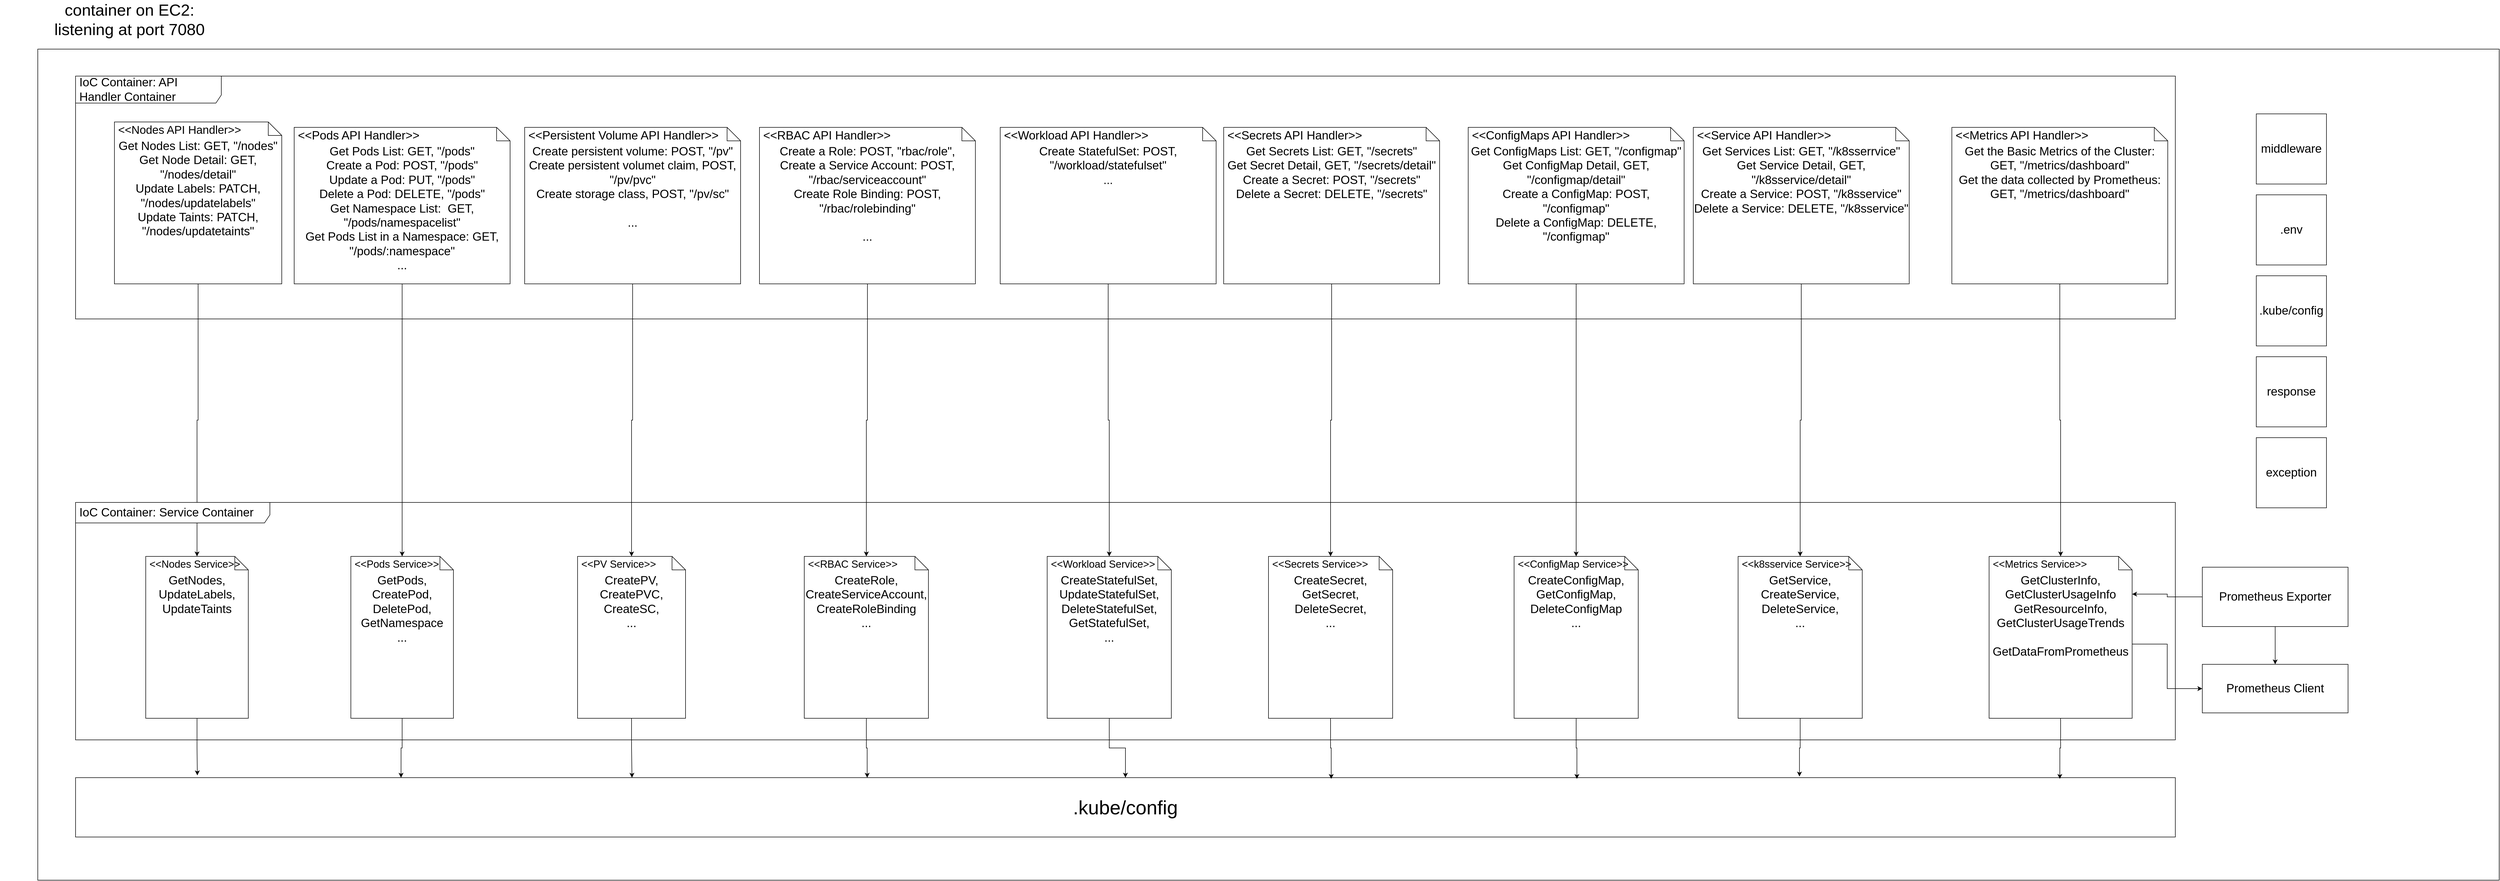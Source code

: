 <mxfile version="22.1.22" type="embed">
  <diagram id="LYDQG5cKYdMeNc-Pv3U5" name="Page-1">
    <mxGraphModel dx="3321" dy="1311" grid="1" gridSize="10" guides="1" tooltips="1" connect="1" arrows="1" fold="1" page="1" pageScale="1" pageWidth="850" pageHeight="1100" math="0" shadow="0">
      <root>
        <mxCell id="0" />
        <mxCell id="1" parent="0" />
        <mxCell id="16" value="" style="rounded=0;whiteSpace=wrap;html=1;fontSize=19;" parent="1" vertex="1">
          <mxGeometry x="20" y="510" width="4560" height="1540" as="geometry" />
        </mxCell>
        <mxCell id="22" value="&lt;font style=&quot;font-size: 30px;&quot;&gt;container on EC2: &lt;br&gt;listening at port 7080&lt;/font&gt;" style="text;html=1;strokeColor=none;fillColor=none;align=center;verticalAlign=middle;whiteSpace=wrap;rounded=0;fontSize=19;" parent="1" vertex="1">
          <mxGeometry x="-50" y="440" width="480" height="30" as="geometry" />
        </mxCell>
        <mxCell id="27" value="IoC Container: API Handler Container" style="shape=umlFrame;whiteSpace=wrap;html=1;width=270;height=50;boundedLbl=1;verticalAlign=middle;align=left;spacingLeft=5;fontSize=22;" parent="1" vertex="1">
          <mxGeometry x="90" y="560" width="3890" height="450" as="geometry" />
        </mxCell>
        <mxCell id="126" style="edgeStyle=orthogonalEdgeStyle;rounded=0;orthogonalLoop=1;jettySize=auto;html=1;exitX=0.5;exitY=1;exitDx=0;exitDy=0;exitPerimeter=0;entryX=0.5;entryY=0;entryDx=0;entryDy=0;" edge="1" parent="1" source="28" target="66">
          <mxGeometry relative="1" as="geometry" />
        </mxCell>
        <mxCell id="28" value="Get Nodes List: GET, &quot;/nodes&quot;&lt;br style=&quot;font-size: 22px;&quot;&gt;Get Node Detail: GET, &quot;/nodes/detail&quot;&lt;br&gt;&lt;div style=&quot;&quot;&gt;&lt;span style=&quot;background-color: initial;&quot;&gt;Update Labels: PATCH, &quot;/nodes/updatelabels&quot;&lt;/span&gt;&lt;/div&gt;&lt;div style=&quot;&quot;&gt;&lt;span style=&quot;background-color: initial;&quot;&gt;Update Taints: PATCH, &quot;/nodes/updatetaints&quot;&lt;/span&gt;&lt;/div&gt;&amp;nbsp;" style="shape=note2;boundedLbl=1;whiteSpace=wrap;html=1;size=25;verticalAlign=top;align=center;fontSize=22;" parent="1" vertex="1">
          <mxGeometry x="162" y="645" width="310" height="300" as="geometry" />
        </mxCell>
        <mxCell id="29" value="&lt;&lt;Nodes API Handler&gt;&gt;" style="resizeWidth=1;part=1;strokeColor=none;fillColor=none;align=left;spacingLeft=5;fontSize=21;" parent="28" vertex="1">
          <mxGeometry width="310" height="25" relative="1" as="geometry" />
        </mxCell>
        <mxCell id="128" style="edgeStyle=orthogonalEdgeStyle;rounded=0;orthogonalLoop=1;jettySize=auto;html=1;exitX=0.5;exitY=1;exitDx=0;exitDy=0;exitPerimeter=0;entryX=0.5;entryY=0;entryDx=0;entryDy=0;" edge="1" parent="1" source="30" target="70">
          <mxGeometry relative="1" as="geometry" />
        </mxCell>
        <mxCell id="30" value="&lt;font style=&quot;font-size: 22px;&quot;&gt;Create persistent volume: POST, &quot;/pv&quot;&lt;br&gt;Create persistent volumet claim, POST, &quot;/pv/pvc&quot;&lt;br&gt;Create storage class, POST, &quot;/pv/sc&quot;&lt;br&gt;&lt;br&gt;...&lt;/font&gt;" style="shape=note2;boundedLbl=1;whiteSpace=wrap;html=1;size=25;verticalAlign=top;align=center;fontSize=21;" parent="1" vertex="1">
          <mxGeometry x="922" y="655" width="400" height="290" as="geometry" />
        </mxCell>
        <mxCell id="31" value="&lt;&lt;Persistent Volume API Handler&gt;&gt;" style="resizeWidth=1;part=1;strokeColor=none;fillColor=none;align=left;spacingLeft=5;fontSize=22;" parent="30" vertex="1">
          <mxGeometry width="400" height="25" relative="1" as="geometry" />
        </mxCell>
        <mxCell id="127" style="edgeStyle=orthogonalEdgeStyle;rounded=0;orthogonalLoop=1;jettySize=auto;html=1;exitX=0.5;exitY=1;exitDx=0;exitDy=0;exitPerimeter=0;entryX=0.5;entryY=0;entryDx=0;entryDy=0;" edge="1" parent="1" source="32" target="68">
          <mxGeometry relative="1" as="geometry" />
        </mxCell>
        <mxCell id="32" value="&lt;div style=&quot;&quot;&gt;Get Pods List: GET, &quot;/pods&quot;&lt;/div&gt;&lt;div style=&quot;&quot;&gt;Create a Pod: POST, &quot;/pods&quot;&lt;/div&gt;&lt;div style=&quot;&quot;&gt;Update a Pod: PUT, &quot;/pods&quot;&lt;/div&gt;&lt;div style=&quot;&quot;&gt;Delete a Pod: DELETE, &quot;/pods&quot;&lt;/div&gt;&lt;div style=&quot;&quot;&gt;Get Namespace List:&amp;nbsp; GET, &quot;/pods/namespacelist&quot;&lt;/div&gt;&lt;div style=&quot;&quot;&gt;Get Pods List in a Namespace: GET, &quot;/pods/:namespace&quot;&lt;/div&gt;&lt;div style=&quot;&quot;&gt;...&lt;/div&gt;&lt;div style=&quot;text-align: left;&quot;&gt;&amp;nbsp;&lt;/div&gt;" style="shape=note2;boundedLbl=1;whiteSpace=wrap;html=1;size=25;verticalAlign=top;align=center;fontSize=22;" parent="1" vertex="1">
          <mxGeometry x="495" y="655" width="400" height="290" as="geometry" />
        </mxCell>
        <mxCell id="33" value="&lt;&lt;Pods API Handler&gt;&gt;" style="resizeWidth=1;part=1;strokeColor=none;fillColor=none;align=left;spacingLeft=5;fontSize=22;" parent="32" vertex="1">
          <mxGeometry width="400" height="25" relative="1" as="geometry" />
        </mxCell>
        <mxCell id="129" style="edgeStyle=orthogonalEdgeStyle;rounded=0;orthogonalLoop=1;jettySize=auto;html=1;exitX=0.5;exitY=1;exitDx=0;exitDy=0;exitPerimeter=0;entryX=0.5;entryY=0;entryDx=0;entryDy=0;" edge="1" parent="1" source="95" target="72">
          <mxGeometry relative="1" as="geometry" />
        </mxCell>
        <mxCell id="95" value="&lt;font style=&quot;font-size: 22px;&quot;&gt;Create a Role: POST, &quot;rbac/role&quot;,&lt;br&gt;Create a Service Account: POST, &quot;/rbac/serviceaccount&quot;&lt;br&gt;Create Role Binding: POST, &quot;/rbac/rolebinding&quot;&lt;br&gt;&lt;br&gt;...&lt;/font&gt;" style="shape=note2;boundedLbl=1;whiteSpace=wrap;html=1;size=25;verticalAlign=top;align=center;fontSize=21;" vertex="1" parent="1">
          <mxGeometry x="1357" y="655" width="400" height="290" as="geometry" />
        </mxCell>
        <mxCell id="96" value="&lt;&lt;RBAC API Handler&gt;&gt;" style="resizeWidth=1;part=1;strokeColor=none;fillColor=none;align=left;spacingLeft=5;fontSize=22;" vertex="1" parent="95">
          <mxGeometry width="400" height="25" relative="1" as="geometry" />
        </mxCell>
        <mxCell id="130" style="edgeStyle=orthogonalEdgeStyle;rounded=0;orthogonalLoop=1;jettySize=auto;html=1;exitX=0.5;exitY=1;exitDx=0;exitDy=0;exitPerimeter=0;entryX=0.5;entryY=0;entryDx=0;entryDy=0;" edge="1" parent="1" source="97" target="108">
          <mxGeometry relative="1" as="geometry" />
        </mxCell>
        <mxCell id="97" value="&lt;span style=&quot;font-size: 22px;&quot;&gt;Create StatefulSet: POST, &quot;/workload/statefulset&quot;&lt;br&gt;&lt;/span&gt;..." style="shape=note2;boundedLbl=1;whiteSpace=wrap;html=1;size=25;verticalAlign=top;align=center;fontSize=21;" vertex="1" parent="1">
          <mxGeometry x="1803" y="655" width="400" height="290" as="geometry" />
        </mxCell>
        <mxCell id="98" value="&lt;&lt;Workload API Handler&gt;&gt;" style="resizeWidth=1;part=1;strokeColor=none;fillColor=none;align=left;spacingLeft=5;fontSize=22;" vertex="1" parent="97">
          <mxGeometry width="400" height="25" relative="1" as="geometry" />
        </mxCell>
        <mxCell id="131" style="edgeStyle=orthogonalEdgeStyle;rounded=0;orthogonalLoop=1;jettySize=auto;html=1;exitX=0.5;exitY=1;exitDx=0;exitDy=0;exitPerimeter=0;entryX=0.5;entryY=0;entryDx=0;entryDy=0;" edge="1" parent="1" source="99" target="110">
          <mxGeometry relative="1" as="geometry" />
        </mxCell>
        <mxCell id="99" value="&lt;div style=&quot;border-color: var(--border-color); font-size: 22px;&quot;&gt;Get Secrets List: GET, &quot;/secrets&quot;&lt;/div&gt;&lt;div style=&quot;border-color: var(--border-color); font-size: 22px;&quot;&gt;Get Secret Detail, GET, &quot;/secrets/detail&quot;&lt;/div&gt;&lt;div style=&quot;border-color: var(--border-color); font-size: 22px;&quot;&gt;Create a Secret: POST, &quot;/secrets&quot;&lt;/div&gt;&lt;div style=&quot;border-color: var(--border-color); font-size: 22px;&quot;&gt;Delete a Secret: DELETE, &quot;/secrets&quot;&lt;/div&gt;" style="shape=note2;boundedLbl=1;whiteSpace=wrap;html=1;size=25;verticalAlign=top;align=center;fontSize=21;" vertex="1" parent="1">
          <mxGeometry x="2217" y="655" width="400" height="290" as="geometry" />
        </mxCell>
        <mxCell id="100" value="&lt;&lt;Secrets API Handler&gt;&gt;" style="resizeWidth=1;part=1;strokeColor=none;fillColor=none;align=left;spacingLeft=5;fontSize=22;" vertex="1" parent="99">
          <mxGeometry width="400" height="25" relative="1" as="geometry" />
        </mxCell>
        <mxCell id="132" style="edgeStyle=orthogonalEdgeStyle;rounded=0;orthogonalLoop=1;jettySize=auto;html=1;exitX=0.5;exitY=1;exitDx=0;exitDy=0;exitPerimeter=0;entryX=0.5;entryY=0;entryDx=0;entryDy=0;" edge="1" parent="1" source="101" target="112">
          <mxGeometry relative="1" as="geometry" />
        </mxCell>
        <mxCell id="101" value="&lt;div style=&quot;border-color: var(--border-color); font-size: 22px;&quot;&gt;Get ConfigMaps List: GET, &quot;/configmap&quot;&lt;/div&gt;&lt;div style=&quot;border-color: var(--border-color); font-size: 22px;&quot;&gt;Get ConfigMap Detail, GET, &quot;/configmap/detail&quot;&lt;/div&gt;&lt;div style=&quot;border-color: var(--border-color); font-size: 22px;&quot;&gt;Create a ConfigMap: POST, &quot;/configmap&quot;&lt;/div&gt;&lt;div style=&quot;border-color: var(--border-color); font-size: 22px;&quot;&gt;Delete a ConfigMap: DELETE, &quot;/configmap&quot;&lt;/div&gt;" style="shape=note2;boundedLbl=1;whiteSpace=wrap;html=1;size=25;verticalAlign=top;align=center;fontSize=21;" vertex="1" parent="1">
          <mxGeometry x="2670" y="655" width="400" height="290" as="geometry" />
        </mxCell>
        <mxCell id="102" value="&lt;&lt;ConfigMaps API Handler&gt;&gt;" style="resizeWidth=1;part=1;strokeColor=none;fillColor=none;align=left;spacingLeft=5;fontSize=22;" vertex="1" parent="101">
          <mxGeometry width="400" height="25" relative="1" as="geometry" />
        </mxCell>
        <mxCell id="134" style="edgeStyle=orthogonalEdgeStyle;rounded=0;orthogonalLoop=1;jettySize=auto;html=1;exitX=0.5;exitY=1;exitDx=0;exitDy=0;exitPerimeter=0;entryX=0.5;entryY=0;entryDx=0;entryDy=0;" edge="1" parent="1" source="103" target="114">
          <mxGeometry relative="1" as="geometry" />
        </mxCell>
        <mxCell id="103" value="&lt;div style=&quot;border-color: var(--border-color); font-size: 22px;&quot;&gt;Get Services List: GET, &quot;/k8sserrvice&quot;&lt;/div&gt;&lt;div style=&quot;border-color: var(--border-color); font-size: 22px;&quot;&gt;Get Service Detail, GET, &quot;/k8sservice/detail&quot;&lt;/div&gt;&lt;div style=&quot;border-color: var(--border-color); font-size: 22px;&quot;&gt;Create a Service: POST, &quot;/k8sservice&quot;&lt;/div&gt;&lt;div style=&quot;border-color: var(--border-color); font-size: 22px;&quot;&gt;Delete a Service: DELETE, &quot;/k8sservice&quot;&lt;/div&gt;" style="shape=note2;boundedLbl=1;whiteSpace=wrap;html=1;size=25;verticalAlign=top;align=center;fontSize=21;" vertex="1" parent="1">
          <mxGeometry x="3087" y="655" width="400" height="290" as="geometry" />
        </mxCell>
        <mxCell id="104" value="&lt;&lt;Service API Handler&gt;&gt;" style="resizeWidth=1;part=1;strokeColor=none;fillColor=none;align=left;spacingLeft=5;fontSize=22;" vertex="1" parent="103">
          <mxGeometry width="400" height="25" relative="1" as="geometry" />
        </mxCell>
        <mxCell id="135" style="edgeStyle=orthogonalEdgeStyle;rounded=0;orthogonalLoop=1;jettySize=auto;html=1;exitX=0.5;exitY=1;exitDx=0;exitDy=0;exitPerimeter=0;entryX=0.5;entryY=0;entryDx=0;entryDy=0;" edge="1" parent="1" source="105" target="116">
          <mxGeometry relative="1" as="geometry" />
        </mxCell>
        <mxCell id="105" value="&lt;div style=&quot;border-color: var(--border-color); font-size: 22px;&quot;&gt;Get the Basic Metrics of the Cluster: GET, &quot;/metrics/dashboard&quot;&lt;/div&gt;&lt;div style=&quot;border-color: var(--border-color); font-size: 22px;&quot;&gt;Get the data collected by Prometheus: GET, &quot;/metrics/dashboard&quot;&lt;/div&gt;" style="shape=note2;boundedLbl=1;whiteSpace=wrap;html=1;size=25;verticalAlign=top;align=center;fontSize=21;" vertex="1" parent="1">
          <mxGeometry x="3566" y="655" width="400" height="290" as="geometry" />
        </mxCell>
        <mxCell id="106" value="&lt;&lt;Metrics API Handler&gt;&gt;" style="resizeWidth=1;part=1;strokeColor=none;fillColor=none;align=left;spacingLeft=5;fontSize=22;" vertex="1" parent="105">
          <mxGeometry width="400" height="25" relative="1" as="geometry" />
        </mxCell>
        <mxCell id="118" value="" style="group" vertex="1" connectable="0" parent="1">
          <mxGeometry x="90" y="1350" width="3890" height="440" as="geometry" />
        </mxCell>
        <mxCell id="43" value="IoC Container: Service Container" style="shape=umlFrame;whiteSpace=wrap;html=1;width=360;height=38;boundedLbl=1;verticalAlign=middle;align=left;spacingLeft=5;fontSize=22;" parent="118" vertex="1">
          <mxGeometry width="3890" height="440" as="geometry" />
        </mxCell>
        <mxCell id="65" value="GetNodes,&lt;br&gt;UpdateLabels,&lt;br&gt;UpdateTaints&lt;br&gt;" style="shape=note2;boundedLbl=1;whiteSpace=wrap;html=1;size=25;verticalAlign=top;align=center;fontSize=22;" parent="118" vertex="1">
          <mxGeometry x="130" y="100" width="190" height="300" as="geometry" />
        </mxCell>
        <mxCell id="66" value="&lt;&lt;Nodes Service&gt;&gt;" style="resizeWidth=1;part=1;strokeColor=none;fillColor=none;align=left;spacingLeft=5;fontSize=19;" parent="65" vertex="1">
          <mxGeometry width="190" height="25" relative="1" as="geometry" />
        </mxCell>
        <mxCell id="67" value="GetPods,&lt;br&gt;CreatePod,&lt;br&gt;DeletePod,&lt;br&gt;GetNamespace&lt;br&gt;..." style="shape=note2;boundedLbl=1;whiteSpace=wrap;html=1;size=25;verticalAlign=top;align=center;fontSize=22;" parent="118" vertex="1">
          <mxGeometry x="510" y="100" width="190" height="300" as="geometry" />
        </mxCell>
        <mxCell id="68" value="&lt;&lt;Pods Service&gt;&gt;" style="resizeWidth=1;part=1;strokeColor=none;fillColor=none;align=left;spacingLeft=5;fontSize=19;" parent="67" vertex="1">
          <mxGeometry width="190" height="25" relative="1" as="geometry" />
        </mxCell>
        <mxCell id="69" value="CreatePV,&lt;br&gt;CreatePVC,&lt;br&gt;CreateSC,&lt;br&gt;..." style="shape=note2;boundedLbl=1;whiteSpace=wrap;html=1;size=25;verticalAlign=top;align=center;fontSize=22;" parent="118" vertex="1">
          <mxGeometry x="930" y="100" width="200" height="300" as="geometry" />
        </mxCell>
        <mxCell id="70" value="&lt;&lt;PV Service&gt;&gt;" style="resizeWidth=1;part=1;strokeColor=none;fillColor=none;align=left;spacingLeft=5;fontSize=19;" parent="69" vertex="1">
          <mxGeometry width="200" height="25" relative="1" as="geometry" />
        </mxCell>
        <mxCell id="71" value="CreateRole,&lt;br&gt;CreateServiceAccount,&lt;br&gt;CreateRoleBinding&lt;br&gt;..." style="shape=note2;boundedLbl=1;whiteSpace=wrap;html=1;size=25;verticalAlign=top;align=center;fontSize=22;" parent="118" vertex="1">
          <mxGeometry x="1350" y="100" width="230" height="300" as="geometry" />
        </mxCell>
        <mxCell id="72" value="&lt;&lt;RBAC Service&gt;&gt;" style="resizeWidth=1;part=1;strokeColor=none;fillColor=none;align=left;spacingLeft=5;fontSize=19;" parent="71" vertex="1">
          <mxGeometry width="230.0" height="25" relative="1" as="geometry" />
        </mxCell>
        <mxCell id="107" value="CreateStatefulSet,&lt;br&gt;UpdateStatefulSet,&lt;br&gt;DeleteStatefulSet,&lt;br&gt;GetStatefulSet,&lt;br&gt;..." style="shape=note2;boundedLbl=1;whiteSpace=wrap;html=1;size=25;verticalAlign=top;align=center;fontSize=22;" vertex="1" parent="118">
          <mxGeometry x="1800" y="100" width="230" height="300" as="geometry" />
        </mxCell>
        <mxCell id="108" value="&lt;&lt;Workload Service&gt;&gt;" style="resizeWidth=1;part=1;strokeColor=none;fillColor=none;align=left;spacingLeft=5;fontSize=19;" vertex="1" parent="107">
          <mxGeometry width="230.0" height="25" relative="1" as="geometry" />
        </mxCell>
        <mxCell id="109" value="CreateSecret,&lt;br&gt;GetSecret,&lt;br&gt;DeleteSecret,&lt;br&gt;..." style="shape=note2;boundedLbl=1;whiteSpace=wrap;html=1;size=25;verticalAlign=top;align=center;fontSize=22;" vertex="1" parent="118">
          <mxGeometry x="2210" y="100" width="230" height="300" as="geometry" />
        </mxCell>
        <mxCell id="110" value="&lt;&lt;Secrets Service&gt;&gt;" style="resizeWidth=1;part=1;strokeColor=none;fillColor=none;align=left;spacingLeft=5;fontSize=19;" vertex="1" parent="109">
          <mxGeometry width="230.0" height="25" relative="1" as="geometry" />
        </mxCell>
        <mxCell id="111" value="CreateConfigMap,&lt;br&gt;GetConfigMap,&lt;br&gt;DeleteConfigMap&lt;br&gt;..." style="shape=note2;boundedLbl=1;whiteSpace=wrap;html=1;size=25;verticalAlign=top;align=center;fontSize=22;" vertex="1" parent="118">
          <mxGeometry x="2665" y="100" width="230" height="300" as="geometry" />
        </mxCell>
        <mxCell id="112" value="&lt;&lt;ConfigMap Service&gt;&gt;" style="resizeWidth=1;part=1;strokeColor=none;fillColor=none;align=left;spacingLeft=5;fontSize=19;" vertex="1" parent="111">
          <mxGeometry width="230.0" height="25" relative="1" as="geometry" />
        </mxCell>
        <mxCell id="113" value="GetService,&lt;br&gt;CreateService,&lt;br&gt;DeleteService,&lt;br&gt;..." style="shape=note2;boundedLbl=1;whiteSpace=wrap;html=1;size=25;verticalAlign=top;align=center;fontSize=22;" vertex="1" parent="118">
          <mxGeometry x="3080" y="100" width="230" height="300" as="geometry" />
        </mxCell>
        <mxCell id="114" value="&lt;&lt;k8sservice Service&gt;&gt;" style="resizeWidth=1;part=1;strokeColor=none;fillColor=none;align=left;spacingLeft=5;fontSize=19;" vertex="1" parent="113">
          <mxGeometry width="230.0" height="25" relative="1" as="geometry" />
        </mxCell>
        <mxCell id="115" value="GetClusterInfo,&lt;br&gt;GetClusterUsageInfo&lt;br&gt;GetResourceInfo,&lt;br&gt;GetClusterUsageTrends&lt;br&gt;&lt;br&gt;GetDataFromPrometheus" style="shape=note2;boundedLbl=1;whiteSpace=wrap;html=1;size=25;verticalAlign=top;align=center;fontSize=22;" vertex="1" parent="118">
          <mxGeometry x="3545" y="100" width="265" height="300" as="geometry" />
        </mxCell>
        <mxCell id="116" value="&lt;&lt;Metrics Service&gt;&gt;" style="resizeWidth=1;part=1;strokeColor=none;fillColor=none;align=left;spacingLeft=5;fontSize=19;" vertex="1" parent="115">
          <mxGeometry width="265.0" height="25" relative="1" as="geometry" />
        </mxCell>
        <mxCell id="125" value="" style="edgeStyle=orthogonalEdgeStyle;rounded=0;orthogonalLoop=1;jettySize=auto;html=1;" edge="1" parent="1" source="119" target="121">
          <mxGeometry relative="1" as="geometry" />
        </mxCell>
        <mxCell id="119" value="&lt;span style=&quot;font-size: 22px;&quot;&gt;Prometheus Exporter&lt;/span&gt;" style="rounded=0;whiteSpace=wrap;html=1;" vertex="1" parent="1">
          <mxGeometry x="4030" y="1470" width="270" height="110" as="geometry" />
        </mxCell>
        <mxCell id="121" value="&lt;font style=&quot;font-size: 22px;&quot;&gt;Prometheus Client&lt;/font&gt;" style="rounded=0;whiteSpace=wrap;html=1;" vertex="1" parent="1">
          <mxGeometry x="4030" y="1650" width="270" height="90" as="geometry" />
        </mxCell>
        <mxCell id="122" style="edgeStyle=orthogonalEdgeStyle;rounded=0;orthogonalLoop=1;jettySize=auto;html=1;exitX=0;exitY=0.5;exitDx=0;exitDy=0;entryX=1;entryY=0.233;entryDx=0;entryDy=0;entryPerimeter=0;" edge="1" parent="1" source="119" target="115">
          <mxGeometry relative="1" as="geometry" />
        </mxCell>
        <mxCell id="124" style="edgeStyle=orthogonalEdgeStyle;rounded=0;orthogonalLoop=1;jettySize=auto;html=1;exitX=0;exitY=0;exitDx=265;exitDy=162.5;exitPerimeter=0;entryX=0;entryY=0.5;entryDx=0;entryDy=0;" edge="1" parent="1" source="115" target="121">
          <mxGeometry relative="1" as="geometry" />
        </mxCell>
        <mxCell id="136" value="&lt;font style=&quot;font-size: 22px;&quot;&gt;.env&lt;/font&gt;" style="whiteSpace=wrap;html=1;aspect=fixed;" vertex="1" parent="1">
          <mxGeometry x="4130" y="780" width="130" height="130" as="geometry" />
        </mxCell>
        <mxCell id="137" value="&lt;span style=&quot;font-size: 22px;&quot;&gt;.kube/config&lt;/span&gt;" style="whiteSpace=wrap;html=1;aspect=fixed;" vertex="1" parent="1">
          <mxGeometry x="4130" y="930" width="130" height="130" as="geometry" />
        </mxCell>
        <mxCell id="138" value="&lt;span style=&quot;font-size: 22px;&quot;&gt;response&lt;/span&gt;" style="whiteSpace=wrap;html=1;aspect=fixed;" vertex="1" parent="1">
          <mxGeometry x="4130" y="1080" width="130" height="130" as="geometry" />
        </mxCell>
        <mxCell id="139" value="&lt;span style=&quot;font-size: 22px;&quot;&gt;exception&lt;/span&gt;" style="whiteSpace=wrap;html=1;aspect=fixed;" vertex="1" parent="1">
          <mxGeometry x="4130" y="1230" width="130" height="130" as="geometry" />
        </mxCell>
        <mxCell id="140" value="&lt;span style=&quot;font-size: 22px;&quot;&gt;middleware&lt;/span&gt;" style="whiteSpace=wrap;html=1;aspect=fixed;" vertex="1" parent="1">
          <mxGeometry x="4130" y="630" width="130" height="130" as="geometry" />
        </mxCell>
        <mxCell id="141" value="&lt;font style=&quot;font-size: 36px;&quot;&gt;.kube/config&lt;/font&gt;" style="rounded=0;whiteSpace=wrap;html=1;" vertex="1" parent="1">
          <mxGeometry x="90" y="1860" width="3890" height="110" as="geometry" />
        </mxCell>
        <mxCell id="142" style="edgeStyle=orthogonalEdgeStyle;rounded=0;orthogonalLoop=1;jettySize=auto;html=1;exitX=0.5;exitY=1;exitDx=0;exitDy=0;exitPerimeter=0;entryX=0.058;entryY=-0.039;entryDx=0;entryDy=0;entryPerimeter=0;" edge="1" parent="1" source="65" target="141">
          <mxGeometry relative="1" as="geometry" />
        </mxCell>
        <mxCell id="143" style="edgeStyle=orthogonalEdgeStyle;rounded=0;orthogonalLoop=1;jettySize=auto;html=1;exitX=0.5;exitY=1;exitDx=0;exitDy=0;exitPerimeter=0;entryX=0.155;entryY=0.001;entryDx=0;entryDy=0;entryPerimeter=0;" edge="1" parent="1" source="67" target="141">
          <mxGeometry relative="1" as="geometry" />
        </mxCell>
        <mxCell id="144" style="edgeStyle=orthogonalEdgeStyle;rounded=0;orthogonalLoop=1;jettySize=auto;html=1;exitX=0.5;exitY=1;exitDx=0;exitDy=0;exitPerimeter=0;entryX=0.265;entryY=0.001;entryDx=0;entryDy=0;entryPerimeter=0;" edge="1" parent="1" source="69" target="141">
          <mxGeometry relative="1" as="geometry" />
        </mxCell>
        <mxCell id="145" style="edgeStyle=orthogonalEdgeStyle;rounded=0;orthogonalLoop=1;jettySize=auto;html=1;exitX=0.5;exitY=1;exitDx=0;exitDy=0;exitPerimeter=0;entryX=0.377;entryY=0.001;entryDx=0;entryDy=0;entryPerimeter=0;" edge="1" parent="1" source="71" target="141">
          <mxGeometry relative="1" as="geometry" />
        </mxCell>
        <mxCell id="146" style="edgeStyle=orthogonalEdgeStyle;rounded=0;orthogonalLoop=1;jettySize=auto;html=1;exitX=0.5;exitY=1;exitDx=0;exitDy=0;exitPerimeter=0;" edge="1" parent="1" source="107" target="141">
          <mxGeometry relative="1" as="geometry" />
        </mxCell>
        <mxCell id="147" style="edgeStyle=orthogonalEdgeStyle;rounded=0;orthogonalLoop=1;jettySize=auto;html=1;exitX=0.5;exitY=1;exitDx=0;exitDy=0;exitPerimeter=0;entryX=0.598;entryY=0.021;entryDx=0;entryDy=0;entryPerimeter=0;" edge="1" parent="1" source="109" target="141">
          <mxGeometry relative="1" as="geometry" />
        </mxCell>
        <mxCell id="148" style="edgeStyle=orthogonalEdgeStyle;rounded=0;orthogonalLoop=1;jettySize=auto;html=1;exitX=0.5;exitY=1;exitDx=0;exitDy=0;exitPerimeter=0;entryX=0.715;entryY=0.021;entryDx=0;entryDy=0;entryPerimeter=0;" edge="1" parent="1" source="111" target="141">
          <mxGeometry relative="1" as="geometry" />
        </mxCell>
        <mxCell id="149" style="edgeStyle=orthogonalEdgeStyle;rounded=0;orthogonalLoop=1;jettySize=auto;html=1;exitX=0.5;exitY=1;exitDx=0;exitDy=0;exitPerimeter=0;entryX=0.821;entryY=-0.019;entryDx=0;entryDy=0;entryPerimeter=0;" edge="1" parent="1" source="113" target="141">
          <mxGeometry relative="1" as="geometry" />
        </mxCell>
        <mxCell id="150" style="edgeStyle=orthogonalEdgeStyle;rounded=0;orthogonalLoop=1;jettySize=auto;html=1;exitX=0.5;exitY=1;exitDx=0;exitDy=0;exitPerimeter=0;entryX=0.945;entryY=0.021;entryDx=0;entryDy=0;entryPerimeter=0;" edge="1" parent="1" source="115" target="141">
          <mxGeometry relative="1" as="geometry" />
        </mxCell>
      </root>
    </mxGraphModel>
  </diagram>
</mxfile>
